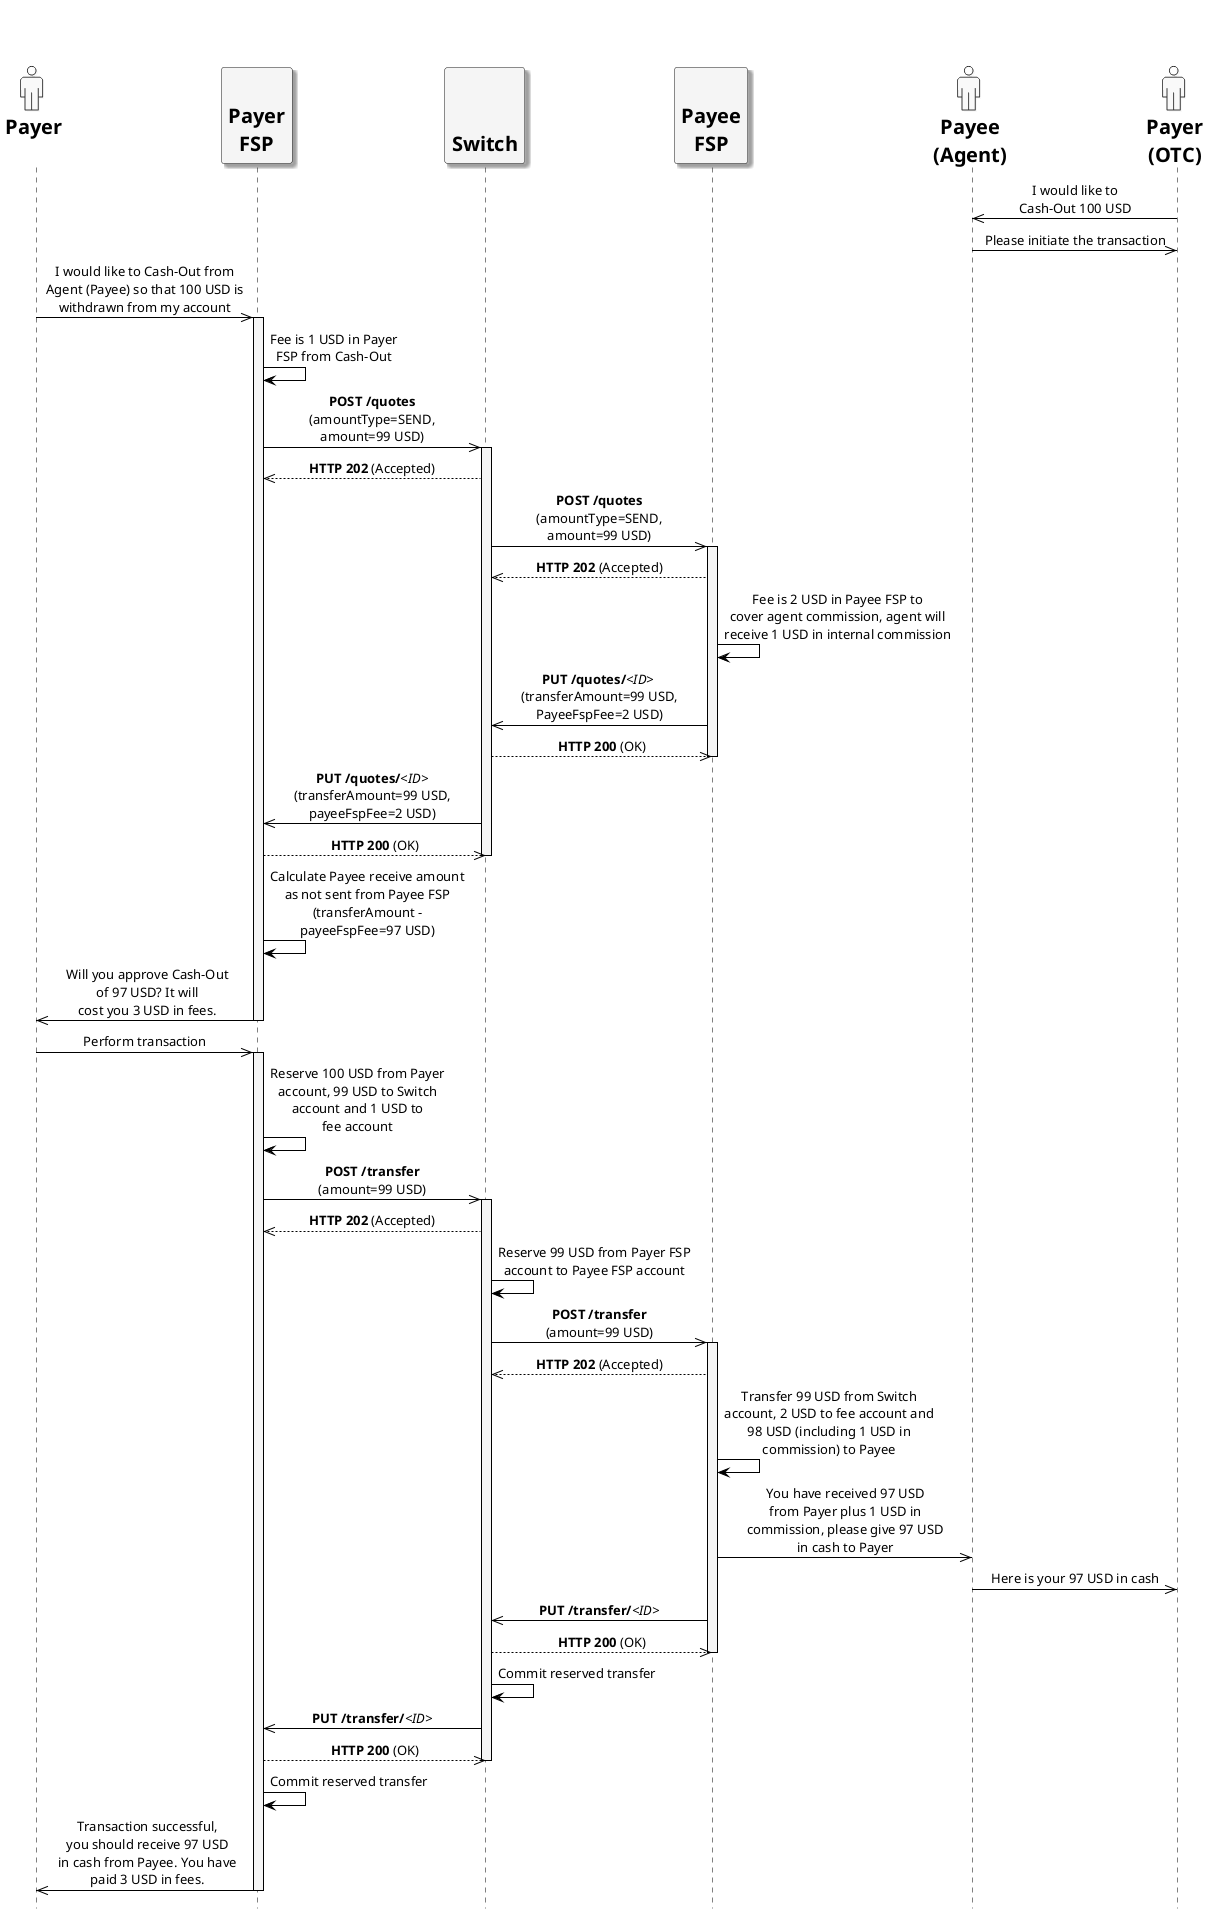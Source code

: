 /'*****
 License
 --------------
 Copyright © 2017 Bill & Melinda Gates Foundation
 The Mojaloop files are made available by the Bill & Melinda Gates Foundation under the Apache License, Version 2.0 (the "License") and you may not use these files except in compliance with the License. You may obtain a copy of the License at
 http://www.apache.org/licenses/LICENSE-2.0
 Unless required by applicable law or agreed to in writing, the Mojaloop files are distributed on an "AS IS" BASIS, WITHOUT WARRANTIES OR CONDITIONS OF ANY KIND, either express or implied. See the License for the specific language governing permissions and limitations under the License.
 Contributors
 --------------
 This is the official list of the Mojaloop project contributors for this file.
 Names of the original copyright holders (individuals or organizations)
 should be listed with a '*' in the first column. People who have
 contributed from an organization can be listed under the organization
 that actually holds the copyright for their contributions (see the
 Gates Foundation organization for an example). Those individuals should have
 their names indented and be marked with a '-'. Email address can be added
 optionally within square brackets <email>.
 * Gates Foundation
 - Name Surname <name.surname@gatesfoundation.com>

 * Henk Kodde <henk.kodde@modusbox.com>
 --------------
 ******'/

@startuml

' define actor image
sprite $actor [25x48/16] {
  0000000000010000000000000
  0000000006CAC910000000000
  0000000095101292000000000
  0000000651000119000000000
  0000000B10000018400000000
  0000001A10000016600000000
  0000000B10000017510000000
  000000083100001A210000000
  0000000191000176110000000
  000000003A866A61100000000
  0000000000466211100000000
  0003333333334443333310000
  0088888888888888888892000
  0821111111111111111118200
  8311111111111111111111A00
  A111111111111111111111A20
  A111111111111111111111A20
  A111111111111111111111A20
  A111111111111111111111A20
  A111111111111111111111A20
  A111111111111111111111A20
  A111111111111111111111A20
  A111111111111111111111A20
  A111551111111111138111A20
  A111661111111111139111A20
  A211661111111111139111A20
  A211661111111111139111A20
  A211661111161111139111A20
  A2116611111A2111139111A20
  A2116611111A2111139111A20
  A2116611111A2111139111A20
  A7669611111A211113A666B20
  36669611111A211113A666610
  00016611111A2111139111110
  00006611111A2111139100000
  00006611111A2111139100000
  00006611111A2111139100000
  00006611111A2111139100000
  00006611111A2111139100000
  00006611111A2111139100000
  00006611111A2111139100000
  00006611111A2111139100000
  00006611111A2111139100000
  00006611111A2111139100000
  00006966666B7666679100000
  0000266666666666664100000
  0000000111111111111100000
  0000000000000000000000000
}

' declaring skinparam
skinparam sequenceMessageAlign center
skinparam shadowing false
skinparam defaultFontName Verdana
skinparam monochrome true
skinparam SequenceLifeLineBackgroundColor WhiteSmoke
skinparam SequenceLifeLineBorderColor Black
skinparam ActorFontStyle Bold
skinparam ActorFontSize 20
skinparam ParticipantFontStyle Bold
skinparam ParticipantFontSize 20
skinparam ParticipantBackgroundColor WhiteSmoke
skinparam ArrowColor Black

skinparam actor {
  Bordercolor none
  Backgroundcolor none
  shadowing false
}

skinparam participant {
  shadowing true
}

hide footbox

' declare title
' title Customer-Initiated Cash-Out example (send amount)

' Actor Keys:
' participant - FSP(Payer/Payee) and Switch
' actor - Payee/Payer(Agent/OTC)

' declare actors
actor "<$actor>\nPayer\n" as Payer
participant "\nPayer\nFSP" as PayerFSP
participant "\n\nSwitch" as Switch
participant "\nPayee\nFSP" as PayeeFSP
actor "<$actor>\nPayee\n(Agent)" as Payee
actor "<$actor>\nPayer\n(OTC)" as PayerOTC

' start flow
Payee <<- PayerOTC: I would like to\nCash-Out 100 USD
Payee ->> PayerOTC: Please initiate the transaction
Payer ->> PayerFSP: I would like to Cash-Out from\nAgent (Payee) so that 100 USD is\nwithdrawn from my account
activate PayerFSP
PayerFSP -> PayerFSP: Fee is 1 USD in Payer\nFSP from Cash-Out
PayerFSP ->> Switch: **POST /quotes**\n(amountType=SEND,\namount=99 USD)
activate Switch
PayerFSP <<-- Switch: **HTTP 202** (Accepted)
Switch ->> PayeeFSP: **POST /quotes**\n(amountType=SEND,\namount=99 USD)
activate PayeeFSP
Switch <<-- PayeeFSP: **HTTP 202** (Accepted)
PayeeFSP -> PayeeFSP: Fee is 2 USD in Payee FSP to\ncover agent commission, agent will\nreceive 1 USD in internal commission
Switch <<- PayeeFSP: **PUT /quotes/**<i><ID></i> \n(transferAmount=99 USD,\nPayeeFspFee=2 USD)
Switch -->> PayeeFSP: **HTTP 200** (OK)
deactivate PayeeFSP
PayerFSP <<- Switch: **PUT /quotes/**<i><ID></i>\n(transferAmount=99 USD,\npayeeFspFee=2 USD)
PayerFSP -->> Switch: **HTTP 200** (OK)
deactivate Switch
PayerFSP -> PayerFSP: Calculate Payee receive amount\nas not sent from Payee FSP\n(transferAmount -\npayeeFspFee=97 USD)
Payer <<- PayerFSP: Will you approve Cash-Out\nof 97 USD? It will\ncost you 3 USD in fees.
deactivate PayerFSP
Payer ->> PayerFSP: Perform transaction
activate PayerFSP
PayerFSP -> PayerFSP: Reserve 100 USD from Payer\naccount, 99 USD to Switch\naccount and 1 USD to\nfee account
PayerFSP ->> Switch: **POST /transfer**\n(amount=99 USD)
activate Switch
PayerFSP <<-- Switch: **HTTP 202** (Accepted)
Switch -> Switch: Reserve 99 USD from Payer FSP\naccount to Payee FSP account
Switch ->> PayeeFSP: **POST /transfer**\n(amount=99 USD)
activate PayeeFSP
Switch <<-- PayeeFSP: **HTTP 202** (Accepted)
PayeeFSP -> PayeeFSP: Transfer 99 USD from Switch\naccount, 2 USD to fee account and\n98 USD (including 1 USD in\ncommission) to Payee
PayeeFSP ->> Payee: You have received 97 USD\nfrom Payer plus 1 USD in\ncommission, please give 97 USD\nin cash to Payer
Payee ->> PayerOTC: Here is your 97 USD in cash
Switch <<- PayeeFSP: **PUT /transfer/**<i><ID></i>
Switch -->> PayeeFSP: **HTTP 200** (OK)
deactivate PayeeFSP
Switch -> Switch: Commit reserved transfer
PayerFSP <<- Switch: **PUT /transfer/**<i><ID></i>
PayerFSP -->> Switch: **HTTP 200** (OK)
deactivate Switch
PayerFSP -> PayerFSP: Commit reserved transfer
Payer <<- PayerFSP: Transaction successful,\nyou should receive 97 USD\nin cash from Payee. You have\npaid 3 USD in fees.
deactivate PayerFSP
@enduml

